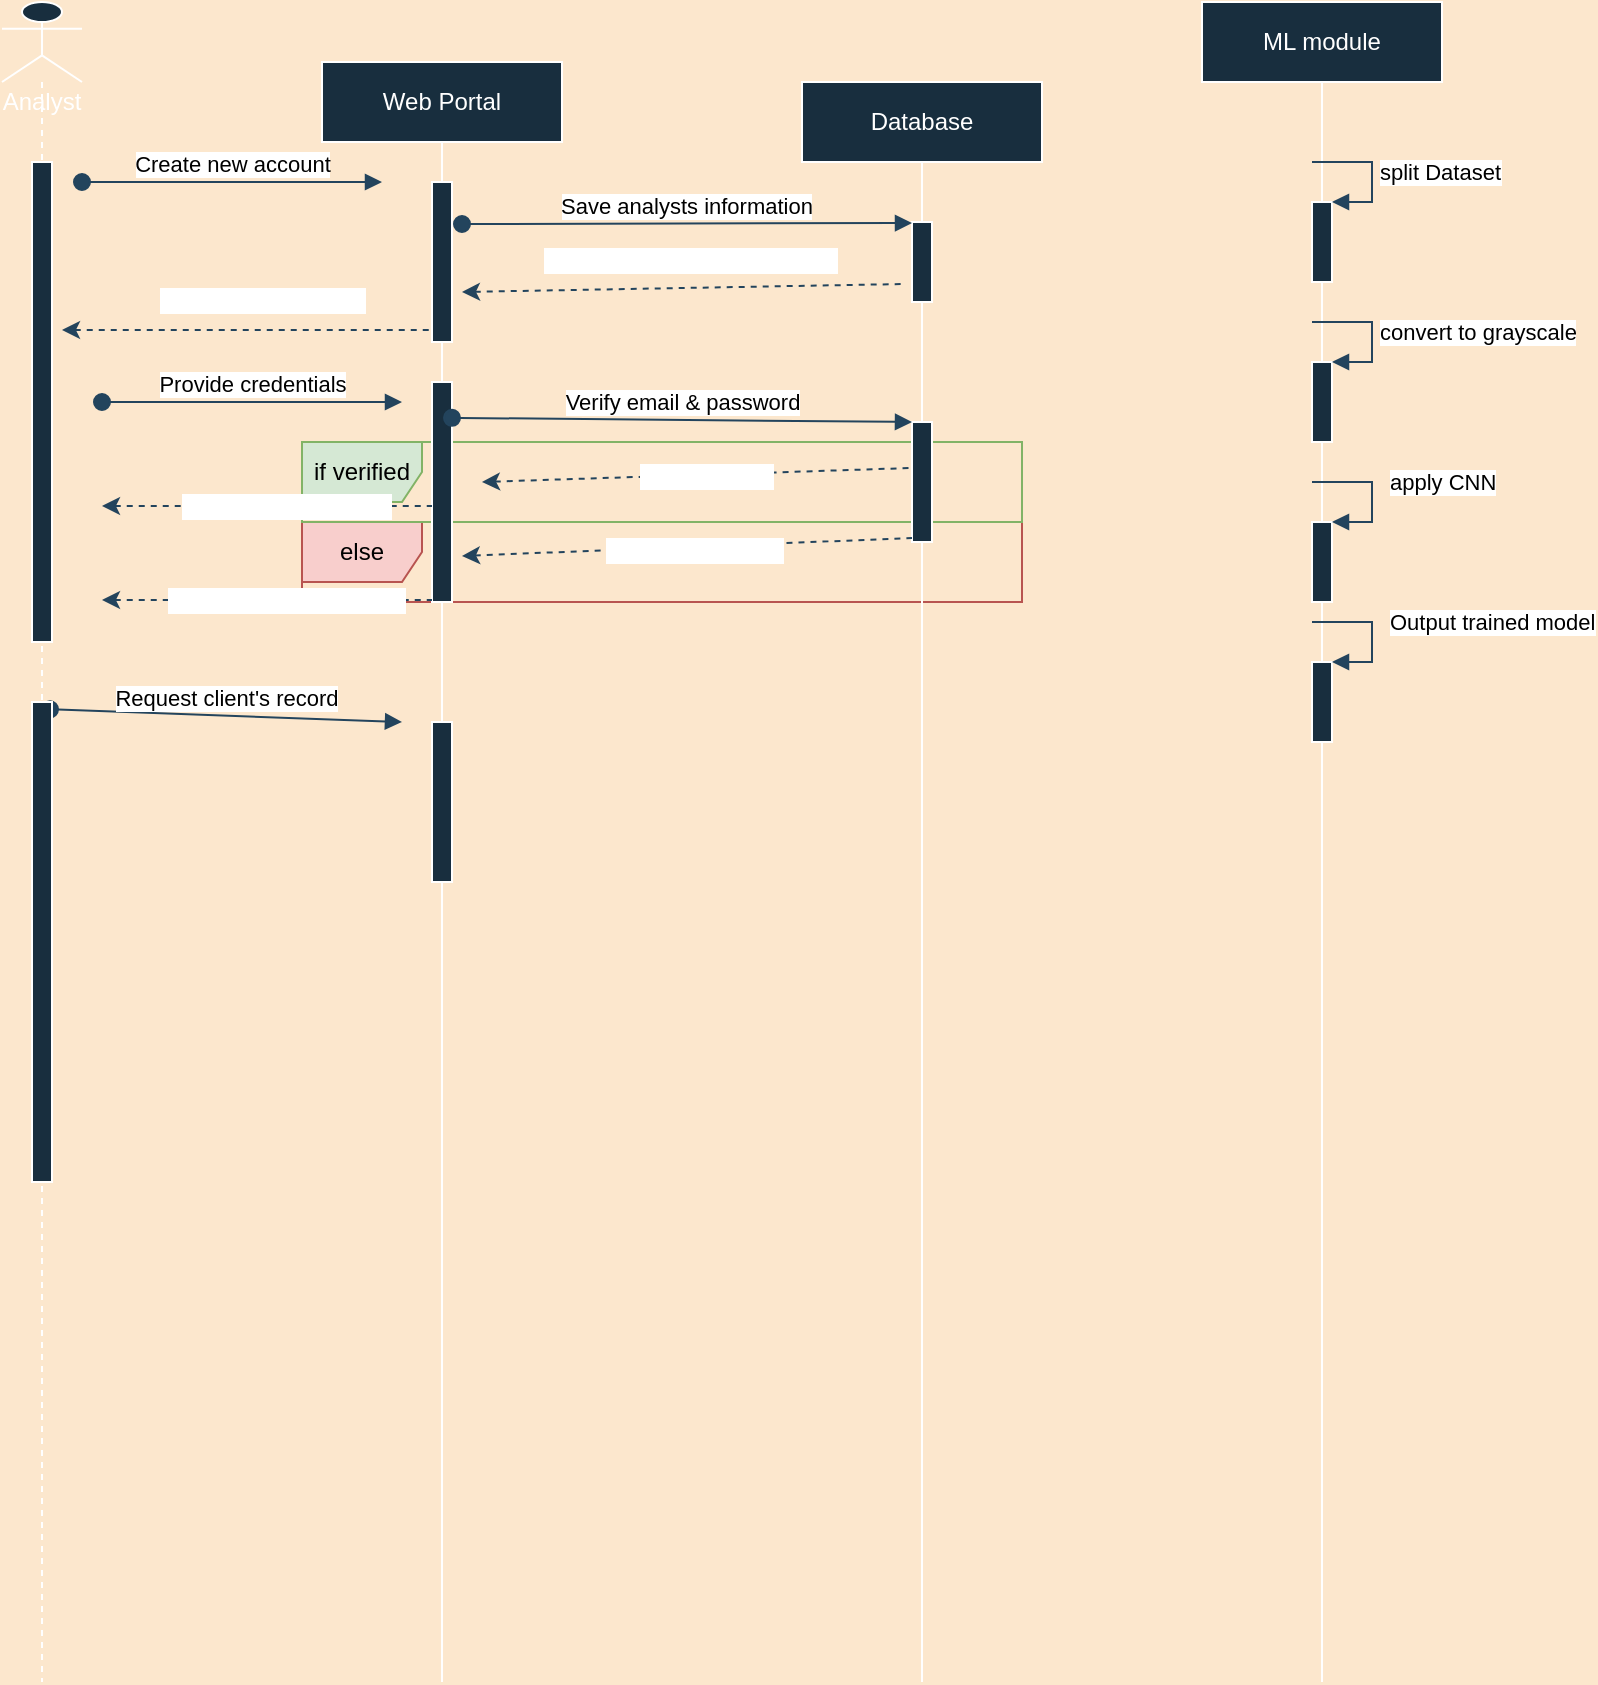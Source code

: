 <mxfile version="16.0.0" type="github">
  <diagram id="rJHmTFbt23OQRNdXKMWi" name="Page-1">
    <mxGraphModel dx="1102" dy="614" grid="1" gridSize="10" guides="1" tooltips="1" connect="1" arrows="1" fold="1" page="1" pageScale="1" pageWidth="850" pageHeight="1100" background="#FCE7CD" math="0" shadow="0">
      <root>
        <mxCell id="0" />
        <mxCell id="1" parent="0" />
        <mxCell id="On6_evThupUvLIn3l62g-30" value="else" style="shape=umlFrame;whiteSpace=wrap;html=1;rounded=0;sketch=0;strokeColor=#b85450;fillColor=#f8cecc;" vertex="1" parent="1">
          <mxGeometry x="190" y="340" width="360" height="40" as="geometry" />
        </mxCell>
        <mxCell id="On6_evThupUvLIn3l62g-29" value="if verified" style="shape=umlFrame;whiteSpace=wrap;html=1;rounded=0;sketch=0;strokeColor=#82b366;fillColor=#d5e8d4;" vertex="1" parent="1">
          <mxGeometry x="190" y="300" width="360" height="40" as="geometry" />
        </mxCell>
        <mxCell id="On6_evThupUvLIn3l62g-2" value="Web Portal" style="shape=umlLifeline;perimeter=lifelinePerimeter;whiteSpace=wrap;html=1;container=1;collapsible=0;recursiveResize=0;outlineConnect=0;lifelineDashed=0;fillColor=#182E3E;strokeColor=#FFFFFF;fontColor=#FFFFFF;" vertex="1" parent="1">
          <mxGeometry x="200" y="110" width="120" height="810" as="geometry" />
        </mxCell>
        <mxCell id="On6_evThupUvLIn3l62g-10" value="" style="html=1;points=[];perimeter=orthogonalPerimeter;rounded=0;sketch=0;fontColor=#FFFFFF;strokeColor=#FFFFFF;fillColor=#182E3E;" vertex="1" parent="On6_evThupUvLIn3l62g-2">
          <mxGeometry x="55" y="60" width="10" height="80" as="geometry" />
        </mxCell>
        <mxCell id="On6_evThupUvLIn3l62g-21" value="" style="html=1;points=[];perimeter=orthogonalPerimeter;rounded=0;sketch=0;fontColor=#FFFFFF;strokeColor=#FFFFFF;fillColor=#182E3E;" vertex="1" parent="On6_evThupUvLIn3l62g-2">
          <mxGeometry x="55" y="160" width="10" height="110" as="geometry" />
        </mxCell>
        <mxCell id="On6_evThupUvLIn3l62g-40" value="" style="html=1;points=[];perimeter=orthogonalPerimeter;rounded=0;sketch=0;fontColor=#FFFFFF;strokeColor=#FFFFFF;fillColor=#182E3E;" vertex="1" parent="On6_evThupUvLIn3l62g-2">
          <mxGeometry x="55" y="330" width="10" height="80" as="geometry" />
        </mxCell>
        <mxCell id="On6_evThupUvLIn3l62g-41" value="Request client&#39;s record" style="html=1;verticalAlign=bottom;startArrow=oval;startFill=1;endArrow=block;startSize=8;rounded=1;sketch=0;strokeColor=#23445D;curved=0;exitX=0.6;exitY=0.421;exitDx=0;exitDy=0;exitPerimeter=0;" edge="1" parent="On6_evThupUvLIn3l62g-2" source="On6_evThupUvLIn3l62g-3">
          <mxGeometry width="60" relative="1" as="geometry">
            <mxPoint x="-110" y="330" as="sourcePoint" />
            <mxPoint x="40" y="330" as="targetPoint" />
          </mxGeometry>
        </mxCell>
        <mxCell id="On6_evThupUvLIn3l62g-3" value="Analyst" style="shape=umlLifeline;participant=umlActor;perimeter=lifelinePerimeter;whiteSpace=wrap;html=1;container=1;collapsible=0;recursiveResize=0;verticalAlign=top;spacingTop=36;outlineConnect=0;rounded=0;sketch=0;fontColor=#FFFFFF;strokeColor=#FFFFFF;fillColor=#182E3E;" vertex="1" parent="1">
          <mxGeometry x="40" y="80" width="40" height="840" as="geometry" />
        </mxCell>
        <mxCell id="On6_evThupUvLIn3l62g-6" value="" style="html=1;points=[];perimeter=orthogonalPerimeter;rounded=0;sketch=0;fontColor=#FFFFFF;strokeColor=#FFFFFF;fillColor=#182E3E;" vertex="1" parent="On6_evThupUvLIn3l62g-3">
          <mxGeometry x="15" y="80" width="10" height="240" as="geometry" />
        </mxCell>
        <mxCell id="On6_evThupUvLIn3l62g-39" value="" style="html=1;points=[];perimeter=orthogonalPerimeter;rounded=0;sketch=0;fontColor=#FFFFFF;strokeColor=#FFFFFF;fillColor=#182E3E;" vertex="1" parent="On6_evThupUvLIn3l62g-3">
          <mxGeometry x="15" y="350" width="10" height="240" as="geometry" />
        </mxCell>
        <mxCell id="On6_evThupUvLIn3l62g-4" value="ML module" style="shape=umlLifeline;perimeter=lifelinePerimeter;whiteSpace=wrap;html=1;container=1;collapsible=0;recursiveResize=0;outlineConnect=0;lifelineDashed=0;fillColor=#182E3E;strokeColor=#FFFFFF;fontColor=#FFFFFF;" vertex="1" parent="1">
          <mxGeometry x="640" y="80" width="120" height="840" as="geometry" />
        </mxCell>
        <mxCell id="On6_evThupUvLIn3l62g-47" value="" style="html=1;points=[];perimeter=orthogonalPerimeter;rounded=0;sketch=0;fontColor=#FFFFFF;strokeColor=#FFFFFF;fillColor=#182E3E;" vertex="1" parent="On6_evThupUvLIn3l62g-4">
          <mxGeometry x="55" y="100" width="10" height="40" as="geometry" />
        </mxCell>
        <mxCell id="On6_evThupUvLIn3l62g-49" value="" style="html=1;points=[];perimeter=orthogonalPerimeter;rounded=0;sketch=0;fontColor=#FFFFFF;strokeColor=#FFFFFF;fillColor=#182E3E;" vertex="1" parent="On6_evThupUvLIn3l62g-4">
          <mxGeometry x="55" y="180" width="10" height="40" as="geometry" />
        </mxCell>
        <mxCell id="On6_evThupUvLIn3l62g-52" value="" style="html=1;points=[];perimeter=orthogonalPerimeter;rounded=0;sketch=0;fontColor=#FFFFFF;strokeColor=#FFFFFF;fillColor=#182E3E;" vertex="1" parent="On6_evThupUvLIn3l62g-4">
          <mxGeometry x="55" y="260" width="10" height="40" as="geometry" />
        </mxCell>
        <mxCell id="On6_evThupUvLIn3l62g-55" value="" style="html=1;points=[];perimeter=orthogonalPerimeter;rounded=0;sketch=0;fontColor=#FFFFFF;strokeColor=#FFFFFF;fillColor=#182E3E;" vertex="1" parent="On6_evThupUvLIn3l62g-4">
          <mxGeometry x="55" y="330" width="10" height="40" as="geometry" />
        </mxCell>
        <mxCell id="On6_evThupUvLIn3l62g-57" value="Output trained model" style="edgeStyle=orthogonalEdgeStyle;html=1;align=left;spacingLeft=2;endArrow=block;rounded=0;entryX=1;entryY=0;sketch=0;strokeColor=#23445D;elbow=vertical;" edge="1" parent="On6_evThupUvLIn3l62g-4">
          <mxGeometry x="-0.143" y="5" relative="1" as="geometry">
            <mxPoint x="55" y="310" as="sourcePoint" />
            <Array as="points">
              <mxPoint x="85" y="310" />
              <mxPoint x="85" y="330" />
            </Array>
            <mxPoint x="65" y="330" as="targetPoint" />
            <mxPoint as="offset" />
          </mxGeometry>
        </mxCell>
        <mxCell id="On6_evThupUvLIn3l62g-5" value="Database" style="shape=umlLifeline;perimeter=lifelinePerimeter;whiteSpace=wrap;html=1;container=1;collapsible=0;recursiveResize=0;outlineConnect=0;lifelineDashed=0;fillColor=#182E3E;strokeColor=#FFFFFF;fontColor=#FFFFFF;" vertex="1" parent="1">
          <mxGeometry x="440" y="120" width="120" height="800" as="geometry" />
        </mxCell>
        <mxCell id="On6_evThupUvLIn3l62g-11" value="" style="html=1;points=[];perimeter=orthogonalPerimeter;rounded=0;sketch=0;fontColor=#FFFFFF;strokeColor=#FFFFFF;fillColor=#182E3E;" vertex="1" parent="On6_evThupUvLIn3l62g-5">
          <mxGeometry x="55" y="70" width="10" height="40" as="geometry" />
        </mxCell>
        <mxCell id="On6_evThupUvLIn3l62g-23" value="" style="html=1;points=[];perimeter=orthogonalPerimeter;rounded=0;sketch=0;fontColor=#FFFFFF;strokeColor=#FFFFFF;fillColor=#182E3E;" vertex="1" parent="On6_evThupUvLIn3l62g-5">
          <mxGeometry x="55" y="170" width="10" height="60" as="geometry" />
        </mxCell>
        <mxCell id="On6_evThupUvLIn3l62g-25" value="" style="endArrow=none;dashed=1;html=1;rounded=1;sketch=0;strokeColor=#23445D;curved=0;startArrow=classic;startFill=1;entryX=0;entryY=0.383;entryDx=0;entryDy=0;entryPerimeter=0;" edge="1" parent="On6_evThupUvLIn3l62g-5" target="On6_evThupUvLIn3l62g-23">
          <mxGeometry width="50" height="50" relative="1" as="geometry">
            <mxPoint x="-160" y="200" as="sourcePoint" />
            <mxPoint x="25" y="199.5" as="targetPoint" />
          </mxGeometry>
        </mxCell>
        <mxCell id="On6_evThupUvLIn3l62g-26" value="authenticated" style="edgeLabel;html=1;align=center;verticalAlign=middle;resizable=0;points=[];fontColor=#FFFFFF;" vertex="1" connectable="0" parent="On6_evThupUvLIn3l62g-25">
          <mxGeometry x="-0.204" y="-4" relative="1" as="geometry">
            <mxPoint x="26" y="-4" as="offset" />
          </mxGeometry>
        </mxCell>
        <mxCell id="On6_evThupUvLIn3l62g-7" value="Create new account" style="html=1;verticalAlign=bottom;startArrow=oval;startFill=1;endArrow=block;startSize=8;rounded=1;sketch=0;strokeColor=#23445D;curved=0;" edge="1" parent="1">
          <mxGeometry width="60" relative="1" as="geometry">
            <mxPoint x="80" y="170" as="sourcePoint" />
            <mxPoint x="230" y="170" as="targetPoint" />
          </mxGeometry>
        </mxCell>
        <mxCell id="On6_evThupUvLIn3l62g-9" value="Save analysts information" style="html=1;verticalAlign=bottom;startArrow=oval;startFill=1;endArrow=block;startSize=8;rounded=1;sketch=0;strokeColor=#23445D;curved=0;entryX=0;entryY=0.013;entryDx=0;entryDy=0;entryPerimeter=0;" edge="1" parent="1" target="On6_evThupUvLIn3l62g-11">
          <mxGeometry width="60" relative="1" as="geometry">
            <mxPoint x="270" y="191" as="sourcePoint" />
            <mxPoint x="469.5" y="190" as="targetPoint" />
          </mxGeometry>
        </mxCell>
        <mxCell id="On6_evThupUvLIn3l62g-16" value="" style="endArrow=none;dashed=1;html=1;rounded=1;sketch=0;strokeColor=#23445D;curved=0;startArrow=classic;startFill=1;entryX=-0.4;entryY=0.775;entryDx=0;entryDy=0;entryPerimeter=0;" edge="1" parent="1" target="On6_evThupUvLIn3l62g-11">
          <mxGeometry width="50" height="50" relative="1" as="geometry">
            <mxPoint x="270" y="225" as="sourcePoint" />
            <mxPoint x="430" y="260" as="targetPoint" />
          </mxGeometry>
        </mxCell>
        <mxCell id="On6_evThupUvLIn3l62g-17" value="Data saved success message" style="edgeLabel;html=1;align=center;verticalAlign=middle;resizable=0;points=[];fontColor=#FFFFFF;" vertex="1" connectable="0" parent="On6_evThupUvLIn3l62g-16">
          <mxGeometry x="-0.204" y="-4" relative="1" as="geometry">
            <mxPoint x="26" y="-19" as="offset" />
          </mxGeometry>
        </mxCell>
        <mxCell id="On6_evThupUvLIn3l62g-18" value="" style="endArrow=none;dashed=1;html=1;rounded=1;sketch=0;strokeColor=#23445D;curved=0;startArrow=classic;startFill=1;entryX=0;entryY=0.925;entryDx=0;entryDy=0;entryPerimeter=0;" edge="1" parent="1" target="On6_evThupUvLIn3l62g-10">
          <mxGeometry width="50" height="50" relative="1" as="geometry">
            <mxPoint x="70" y="244" as="sourcePoint" />
            <mxPoint x="305" y="274.54" as="targetPoint" />
          </mxGeometry>
        </mxCell>
        <mxCell id="On6_evThupUvLIn3l62g-19" value="redirect to login page" style="edgeLabel;html=1;align=center;verticalAlign=middle;resizable=0;points=[];fontColor=#FFFFFF;" vertex="1" connectable="0" parent="On6_evThupUvLIn3l62g-18">
          <mxGeometry x="-0.204" y="-4" relative="1" as="geometry">
            <mxPoint x="26" y="-19" as="offset" />
          </mxGeometry>
        </mxCell>
        <mxCell id="On6_evThupUvLIn3l62g-22" value="Provide credentials" style="html=1;verticalAlign=bottom;startArrow=oval;startFill=1;endArrow=block;startSize=8;rounded=1;sketch=0;strokeColor=#23445D;curved=0;" edge="1" parent="1">
          <mxGeometry width="60" relative="1" as="geometry">
            <mxPoint x="90" y="280" as="sourcePoint" />
            <mxPoint x="240" y="280" as="targetPoint" />
          </mxGeometry>
        </mxCell>
        <mxCell id="On6_evThupUvLIn3l62g-24" value="Verify email &amp;amp; password" style="html=1;verticalAlign=bottom;startArrow=oval;startFill=1;endArrow=block;startSize=8;rounded=1;sketch=0;strokeColor=#23445D;curved=0;exitX=1;exitY=0.163;exitDx=0;exitDy=0;exitPerimeter=0;entryX=0;entryY=0;entryDx=0;entryDy=0;entryPerimeter=0;" edge="1" parent="1" source="On6_evThupUvLIn3l62g-21" target="On6_evThupUvLIn3l62g-23">
          <mxGeometry width="60" relative="1" as="geometry">
            <mxPoint x="280" y="300" as="sourcePoint" />
            <mxPoint x="430" y="300" as="targetPoint" />
          </mxGeometry>
        </mxCell>
        <mxCell id="On6_evThupUvLIn3l62g-32" value="" style="endArrow=none;dashed=1;html=1;rounded=1;sketch=0;strokeColor=#23445D;curved=0;startArrow=classic;startFill=1;entryX=0;entryY=0.967;entryDx=0;entryDy=0;entryPerimeter=0;" edge="1" parent="1" target="On6_evThupUvLIn3l62g-23">
          <mxGeometry width="50" height="50" relative="1" as="geometry">
            <mxPoint x="270" y="357" as="sourcePoint" />
            <mxPoint x="480" y="350" as="targetPoint" />
          </mxGeometry>
        </mxCell>
        <mxCell id="On6_evThupUvLIn3l62g-33" value="unauthorized user" style="edgeLabel;html=1;align=center;verticalAlign=middle;resizable=0;points=[];fontColor=#FFFFFF;" vertex="1" connectable="0" parent="On6_evThupUvLIn3l62g-32">
          <mxGeometry x="-0.204" y="-4" relative="1" as="geometry">
            <mxPoint x="26" y="-4" as="offset" />
          </mxGeometry>
        </mxCell>
        <mxCell id="On6_evThupUvLIn3l62g-34" value="" style="endArrow=none;dashed=1;html=1;rounded=1;sketch=0;strokeColor=#23445D;curved=0;startArrow=classic;startFill=1;entryX=0;entryY=0.564;entryDx=0;entryDy=0;entryPerimeter=0;" edge="1" parent="1" target="On6_evThupUvLIn3l62g-21">
          <mxGeometry width="50" height="50" relative="1" as="geometry">
            <mxPoint x="90" y="332" as="sourcePoint" />
            <mxPoint x="945" y="442.98" as="targetPoint" />
          </mxGeometry>
        </mxCell>
        <mxCell id="On6_evThupUvLIn3l62g-35" value="redirect to Dashboard" style="edgeLabel;html=1;align=center;verticalAlign=middle;resizable=0;points=[];fontColor=#FFFFFF;" vertex="1" connectable="0" parent="On6_evThupUvLIn3l62g-34">
          <mxGeometry x="-0.204" y="-4" relative="1" as="geometry">
            <mxPoint x="26" y="-4" as="offset" />
          </mxGeometry>
        </mxCell>
        <mxCell id="On6_evThupUvLIn3l62g-36" value="" style="endArrow=none;dashed=1;html=1;rounded=1;sketch=0;strokeColor=#23445D;curved=0;startArrow=classic;startFill=1;entryX=0;entryY=0.991;entryDx=0;entryDy=0;entryPerimeter=0;" edge="1" parent="1" target="On6_evThupUvLIn3l62g-21">
          <mxGeometry width="50" height="50" relative="1" as="geometry">
            <mxPoint x="90" y="379" as="sourcePoint" />
            <mxPoint x="265" y="342.04" as="targetPoint" />
          </mxGeometry>
        </mxCell>
        <mxCell id="On6_evThupUvLIn3l62g-37" value="Provide correct info msg" style="edgeLabel;html=1;align=center;verticalAlign=middle;resizable=0;points=[];fontColor=#FFFFFF;" vertex="1" connectable="0" parent="On6_evThupUvLIn3l62g-36">
          <mxGeometry x="-0.204" y="-4" relative="1" as="geometry">
            <mxPoint x="26" y="-4" as="offset" />
          </mxGeometry>
        </mxCell>
        <mxCell id="On6_evThupUvLIn3l62g-48" value="split Dataset" style="edgeStyle=orthogonalEdgeStyle;html=1;align=left;spacingLeft=2;endArrow=block;rounded=0;entryX=1;entryY=0;sketch=0;strokeColor=#23445D;elbow=vertical;" edge="1" target="On6_evThupUvLIn3l62g-47" parent="1">
          <mxGeometry relative="1" as="geometry">
            <mxPoint x="695" y="160" as="sourcePoint" />
            <Array as="points">
              <mxPoint x="725" y="160" />
            </Array>
          </mxGeometry>
        </mxCell>
        <mxCell id="On6_evThupUvLIn3l62g-51" value="convert to grayscale" style="edgeStyle=orthogonalEdgeStyle;html=1;align=left;spacingLeft=2;endArrow=block;rounded=0;entryX=1;entryY=0;sketch=0;strokeColor=#23445D;elbow=vertical;" edge="1" parent="1">
          <mxGeometry relative="1" as="geometry">
            <mxPoint x="695" y="240" as="sourcePoint" />
            <Array as="points">
              <mxPoint x="725" y="240" />
            </Array>
            <mxPoint x="705" y="260" as="targetPoint" />
          </mxGeometry>
        </mxCell>
        <mxCell id="On6_evThupUvLIn3l62g-54" value="apply CNN" style="edgeStyle=orthogonalEdgeStyle;html=1;align=left;spacingLeft=2;endArrow=block;rounded=0;entryX=1;entryY=0;sketch=0;strokeColor=#23445D;elbow=vertical;" edge="1" parent="1">
          <mxGeometry x="-0.143" y="5" relative="1" as="geometry">
            <mxPoint x="695" y="320" as="sourcePoint" />
            <Array as="points">
              <mxPoint x="725" y="320" />
              <mxPoint x="725" y="340" />
            </Array>
            <mxPoint x="705" y="340" as="targetPoint" />
            <mxPoint as="offset" />
          </mxGeometry>
        </mxCell>
      </root>
    </mxGraphModel>
  </diagram>
</mxfile>
